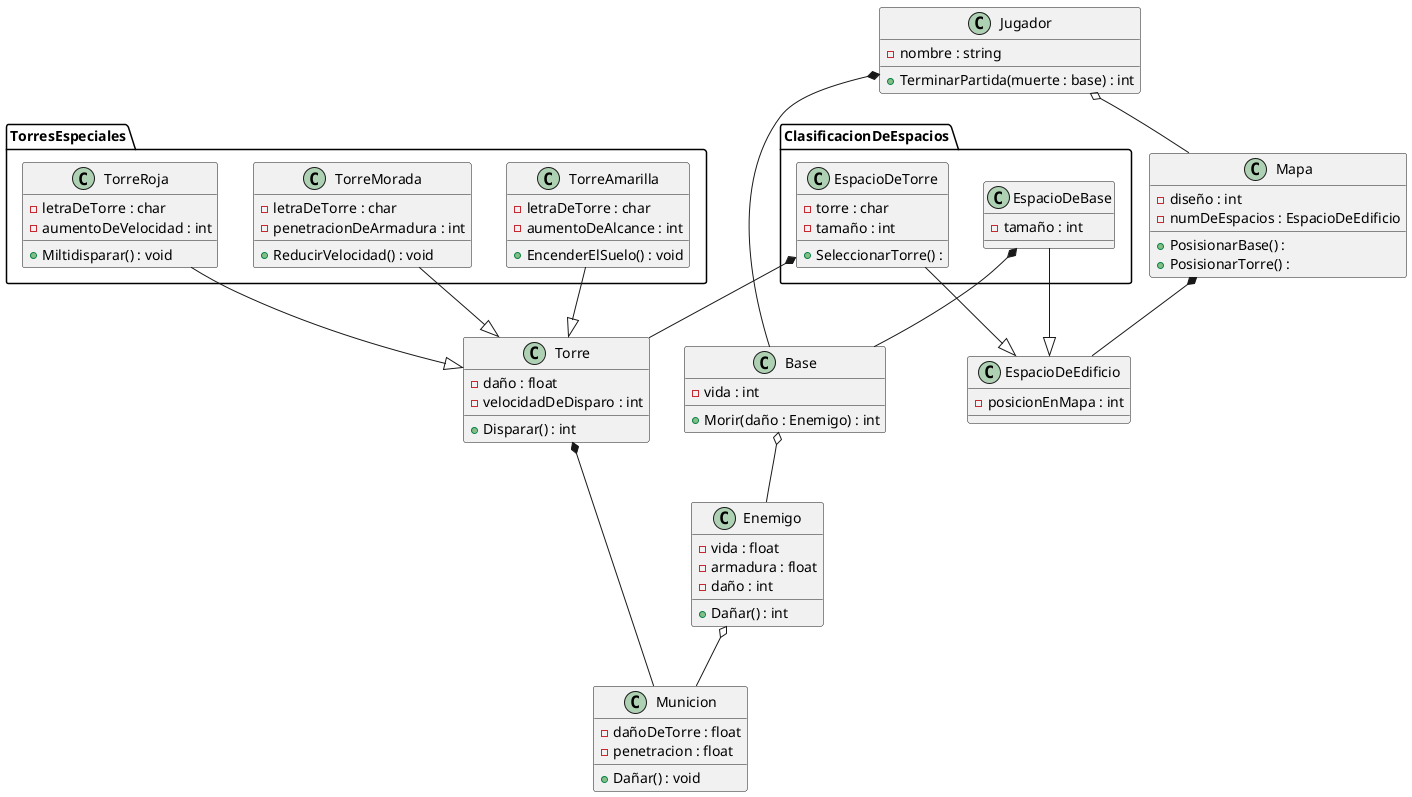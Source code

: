 @startuml TDG

class Jugador{
    -nombre : string
    +TerminarPartida(muerte : base) : int
}
class Torre{
    -daño : float
    -velocidadDeDisparo : int
    +Disparar() : int
}
class Base{
    -vida : int
    +Morir(daño : Enemigo) : int
}
class Enemigo{
    -vida : float
    -armadura : float
    -daño : int
    +Dañar() : int
}
class Mapa{
    -diseño : int
    -numDeEspacios : EspacioDeEdificio
    +PosisionarBase() : 
    +PosisionarTorre() : 
}
class EspacioDeEdificio{
    -posicionEnMapa : int
}
package ClasificacionDeEspacios{
class EspacioDeTorre{
    -torre : char
    -tamaño : int
    +SeleccionarTorre() : 
}
class EspacioDeBase{
    -tamaño : int
}
}
package TorresEspeciales{
    class TorreRoja{
        -letraDeTorre : char
        -aumentoDeVelocidad : int
        +Miltidisparar() : void
    }
    class TorreAmarilla{
        -letraDeTorre : char
        -aumentoDeAlcance : int
        +EncenderElSuelo() : void
    }
    class TorreMorada{
        -letraDeTorre : char
        -penetracionDeArmadura : int
        +ReducirVelocidad() : void
    }
}
class Municion{
    -dañoDeTorre : float
    -penetracion : float
    +Dañar() : void
}


TorreRoja --|> Torre
TorreAmarilla --|> Torre
TorreMorada --|> Torre
EspacioDeTorre --|> EspacioDeEdificio
EspacioDeBase --|> EspacioDeEdificio
Jugador *-- Base
Base o-- Enemigo
Enemigo o-- Municion
Torre *-- Municion
Mapa *-- EspacioDeEdificio
Jugador o-- Mapa
EspacioDeBase *-- Base
EspacioDeTorre *-- Torre

@enduml 